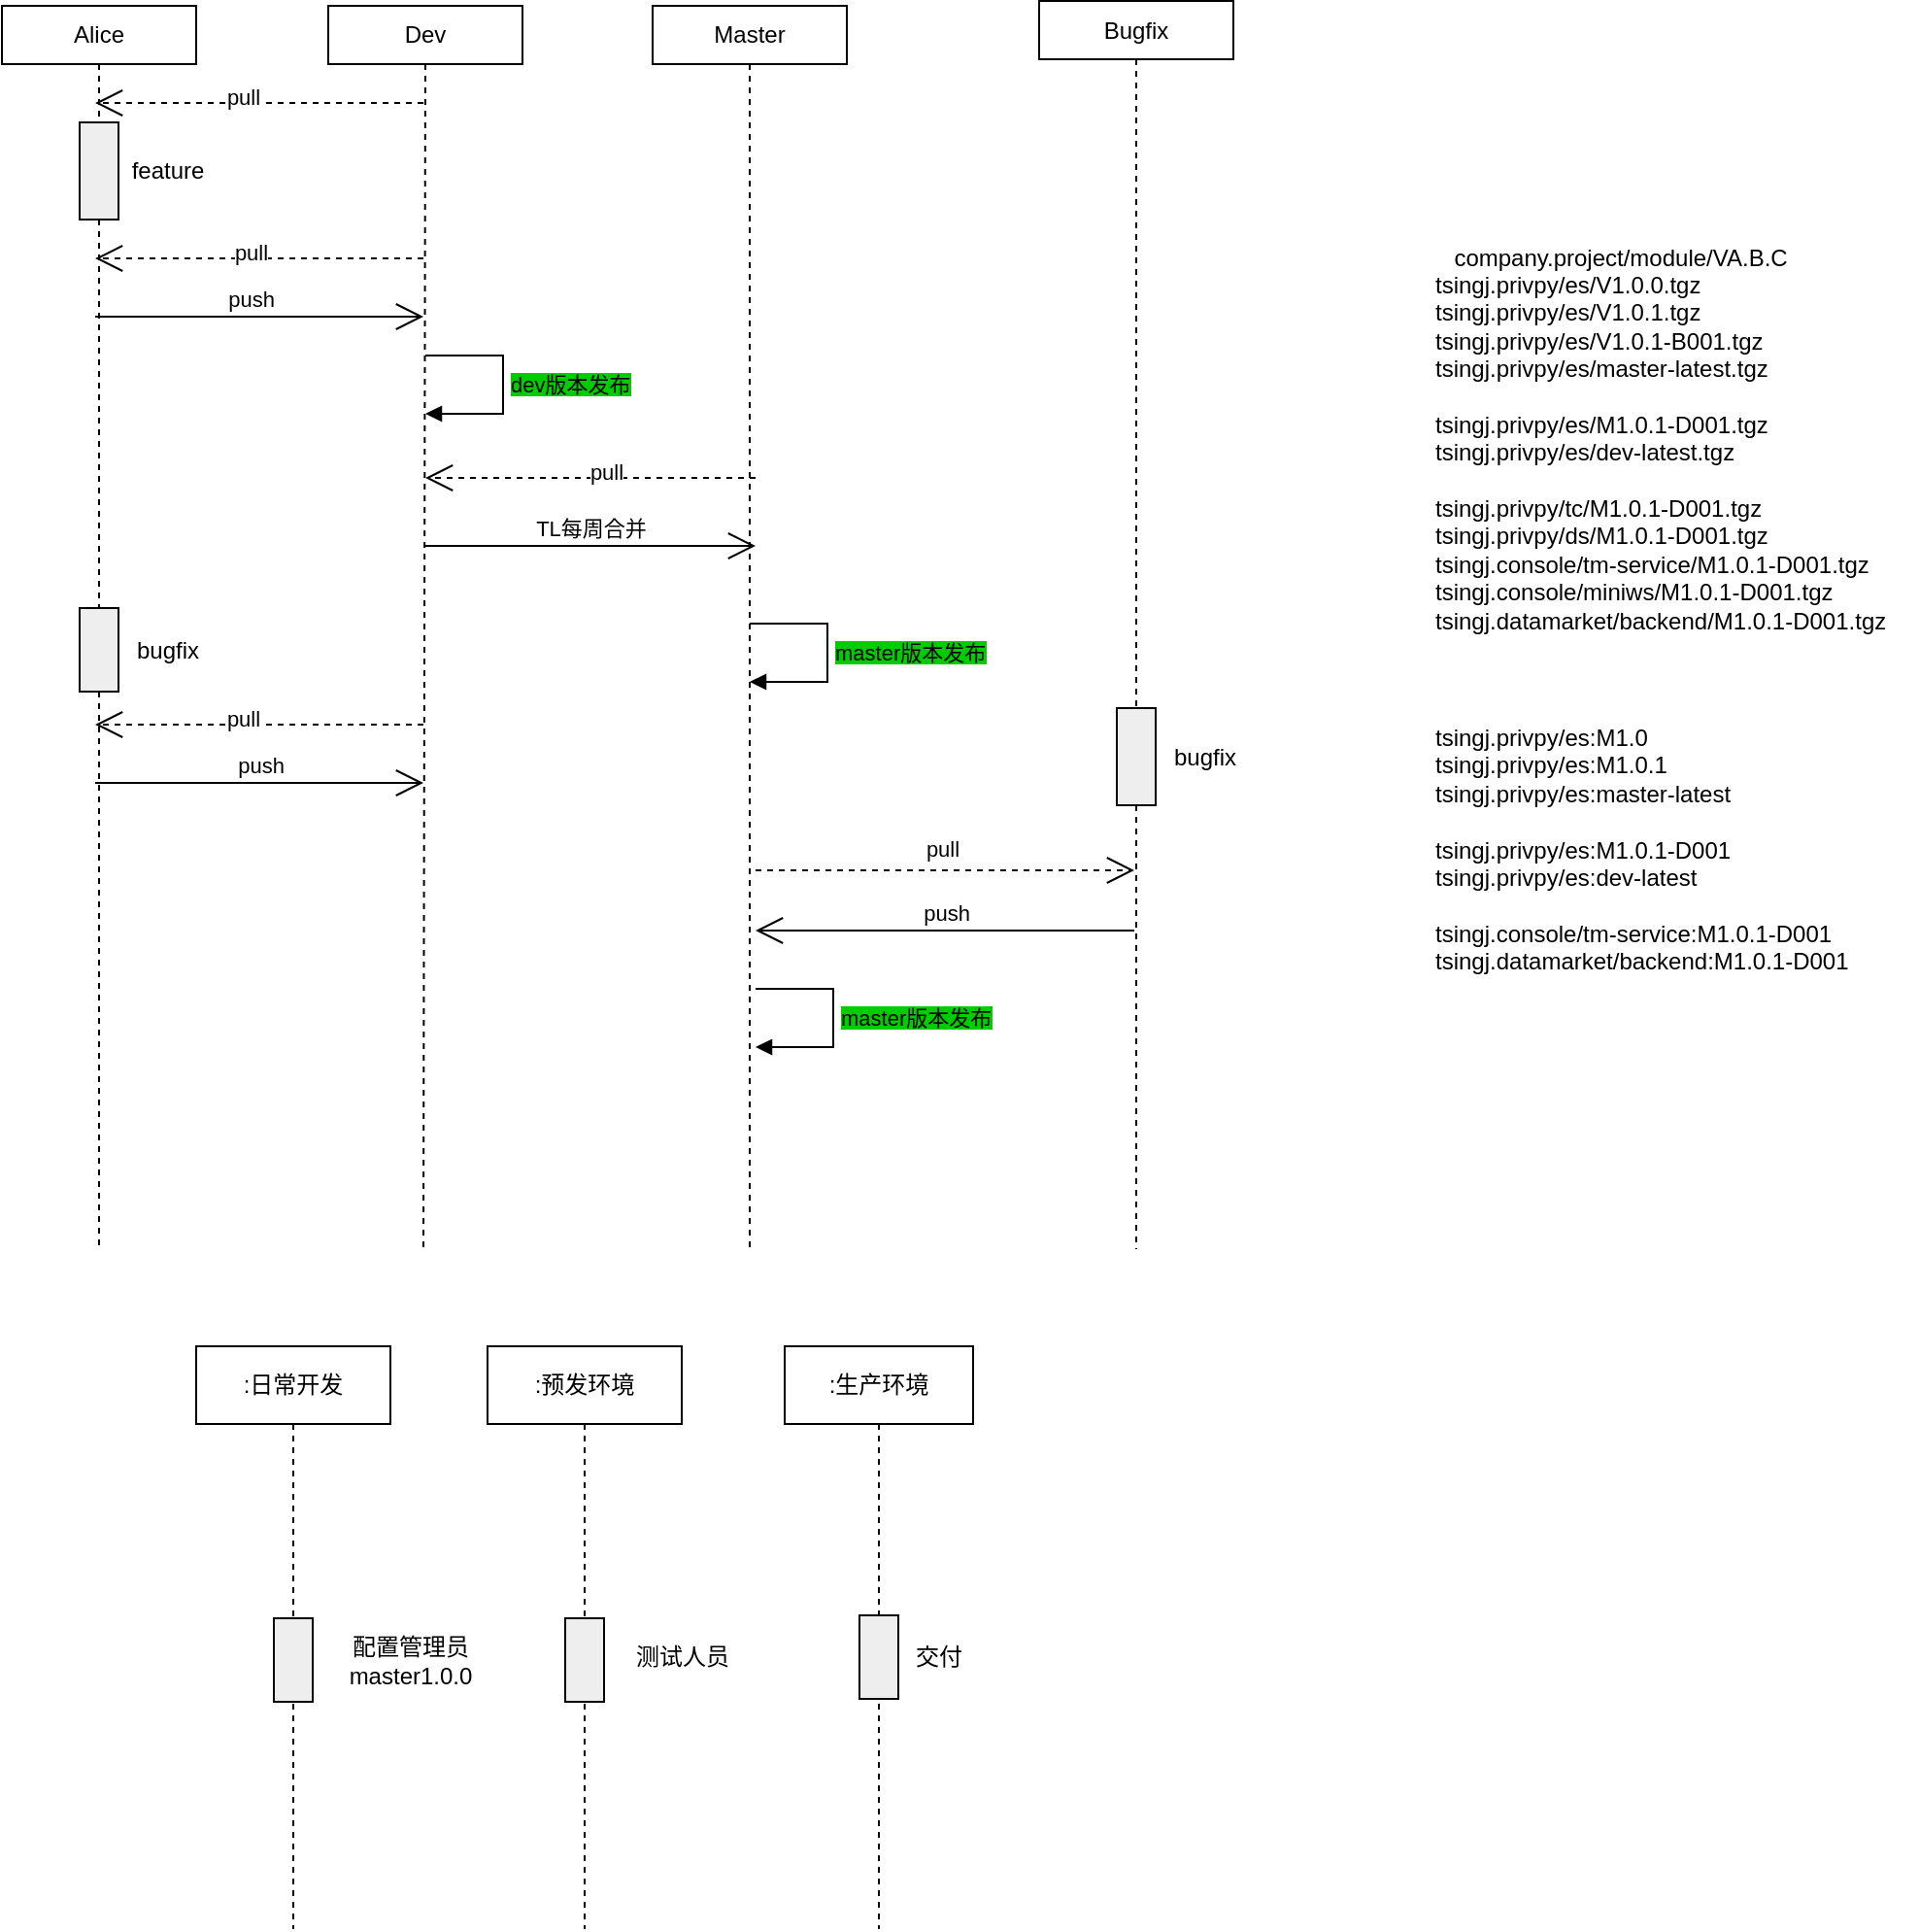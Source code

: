 <mxfile version="13.0.1" type="github">
  <diagram id="IDo3e-sVRfWPB8tgrpqy" name="Page-1">
    <mxGraphModel dx="710" dy="364" grid="1" gridSize="10" guides="1" tooltips="1" connect="1" arrows="1" fold="1" page="1" pageScale="1" pageWidth="827" pageHeight="1169" math="0" shadow="0">
      <root>
        <mxCell id="0" />
        <mxCell id="1" parent="0" />
        <mxCell id="VchNmsLGofExgvG7CdDW-4" value="Dev" style="shape=rect;html=1;whiteSpace=wrap;align=center;" parent="1" vertex="1">
          <mxGeometry x="440" y="240" width="100" height="30" as="geometry" />
        </mxCell>
        <mxCell id="VchNmsLGofExgvG7CdDW-5" value="Master" style="shape=rect;html=1;whiteSpace=wrap;align=center;" parent="1" vertex="1">
          <mxGeometry x="607" y="240" width="100" height="30" as="geometry" />
        </mxCell>
        <mxCell id="VchNmsLGofExgvG7CdDW-7" value="" style="edgeStyle=none;dashed=1;html=1;endArrow=none;exitX=0.5;exitY=1;exitDx=0;exitDy=0;" parent="1" source="VchNmsLGofExgvG7CdDW-5" edge="1">
          <mxGeometry relative="1" as="geometry">
            <mxPoint x="657" y="880" as="targetPoint" />
          </mxGeometry>
        </mxCell>
        <mxCell id="VchNmsLGofExgvG7CdDW-8" value="TL每周合并" style="edgeStyle=none;html=1;endArrow=open;verticalAlign=bottom;endSize=12;" parent="1" edge="1">
          <mxGeometry relative="1" as="geometry">
            <mxPoint x="490" y="518" as="sourcePoint" />
            <mxPoint x="660" y="518" as="targetPoint" />
          </mxGeometry>
        </mxCell>
        <mxCell id="VchNmsLGofExgvG7CdDW-10" value="" style="edgeStyle=none;html=1;endArrow=open;verticalAlign=bottom;endSize=12;endFill=1;dashed=1;" parent="1" edge="1">
          <mxGeometry relative="1" as="geometry">
            <mxPoint x="660" y="483" as="sourcePoint" />
            <mxPoint x="490" y="483" as="targetPoint" />
          </mxGeometry>
        </mxCell>
        <mxCell id="VchNmsLGofExgvG7CdDW-34" value="pull" style="edgeLabel;html=1;align=center;verticalAlign=middle;resizable=0;points=[];" parent="VchNmsLGofExgvG7CdDW-10" vertex="1" connectable="0">
          <mxGeometry x="0.107" y="-3" relative="1" as="geometry">
            <mxPoint x="17" as="offset" />
          </mxGeometry>
        </mxCell>
        <mxCell id="VchNmsLGofExgvG7CdDW-25" value="" style="shape=rect;html=1;fillColor=#eeeeee;" parent="1" vertex="1">
          <mxGeometry x="312" y="300" width="20" height="50" as="geometry" />
        </mxCell>
        <mxCell id="VchNmsLGofExgvG7CdDW-26" value="" style="edgeStyle=none;html=1;dashed=1;endArrow=none;exitX=0.5;exitY=1;exitDx=0;exitDy=0;" parent="1" source="VchNmsLGofExgvG7CdDW-48" target="VchNmsLGofExgvG7CdDW-25" edge="1">
          <mxGeometry relative="1" as="geometry">
            <mxPoint x="322" y="300" as="sourcePoint" />
          </mxGeometry>
        </mxCell>
        <mxCell id="VchNmsLGofExgvG7CdDW-27" value="" style="edgeStyle=none;html=1;dashed=1;endArrow=none;" parent="1" source="VchNmsLGofExgvG7CdDW-37" edge="1">
          <mxGeometry x="1" relative="1" as="geometry">
            <mxPoint x="322" y="880" as="targetPoint" />
          </mxGeometry>
        </mxCell>
        <mxCell id="VchNmsLGofExgvG7CdDW-29" value="" style="edgeStyle=none;dashed=1;html=1;endArrow=none;" parent="1" source="VchNmsLGofExgvG7CdDW-4" edge="1">
          <mxGeometry relative="1" as="geometry">
            <mxPoint x="489" y="880" as="targetPoint" />
            <mxPoint x="490" y="270" as="sourcePoint" />
          </mxGeometry>
        </mxCell>
        <mxCell id="VchNmsLGofExgvG7CdDW-39" value="company.project/module/VA.B.C" style="text;html=1;align=center;verticalAlign=middle;resizable=0;points=[];autosize=1;" parent="1" vertex="1">
          <mxGeometry x="1010" y="360" width="190" height="20" as="geometry" />
        </mxCell>
        <mxCell id="VchNmsLGofExgvG7CdDW-40" value="tsingj.privpy/es/V1.0.0.tgz&lt;br&gt;tsingj.privpy/es/V1.0.1.tgz&lt;br&gt;tsingj.privpy/es/V1.0.1-B001.tgz&lt;br&gt;tsingj.privpy/es/master-latest.tgz&lt;br&gt;&lt;br&gt;tsingj.privpy/es/M1.0.1-D001.tgz&lt;br&gt;tsingj.privpy/es/dev-latest.tgz&lt;br&gt;&lt;br&gt;tsingj.privpy/tc/M1.0.1-D001.tgz&lt;br&gt;tsingj.privpy/ds/M1.0.1-D001.tgz&lt;br&gt;tsingj.console/tm-service/M1.0.1-D001.tgz&lt;br&gt;tsingj.console/miniws/M1.0.1-D001.tgz&lt;br&gt;tsingj.datamarket/backend/M1.0.1-D001.tgz" style="text;html=1;align=left;verticalAlign=middle;resizable=0;points=[];autosize=1;" parent="1" vertex="1">
          <mxGeometry x="1008" y="375" width="250" height="190" as="geometry" />
        </mxCell>
        <mxCell id="VchNmsLGofExgvG7CdDW-41" value="bugfix" style="text;html=1;align=center;verticalAlign=middle;resizable=0;points=[];autosize=1;" parent="1" vertex="1">
          <mxGeometry x="332" y="561.5" width="50" height="20" as="geometry" />
        </mxCell>
        <mxCell id="VchNmsLGofExgvG7CdDW-47" value="feature" style="text;html=1;align=center;verticalAlign=middle;resizable=0;points=[];autosize=1;" parent="1" vertex="1">
          <mxGeometry x="332" y="315" width="50" height="20" as="geometry" />
        </mxCell>
        <mxCell id="VchNmsLGofExgvG7CdDW-48" value="Alice" style="shape=rect;html=1;whiteSpace=wrap;align=center;" parent="1" vertex="1">
          <mxGeometry x="272" y="240" width="100" height="30" as="geometry" />
        </mxCell>
        <mxCell id="VchNmsLGofExgvG7CdDW-49" value="" style="edgeStyle=none;html=1;endArrow=open;verticalAlign=bottom;endSize=12;endFill=1;dashed=1;" parent="1" edge="1">
          <mxGeometry relative="1" as="geometry">
            <mxPoint x="489" y="370" as="sourcePoint" />
            <mxPoint x="320" y="370" as="targetPoint" />
          </mxGeometry>
        </mxCell>
        <mxCell id="VchNmsLGofExgvG7CdDW-50" value="pull" style="edgeLabel;html=1;align=center;verticalAlign=middle;resizable=0;points=[];" parent="VchNmsLGofExgvG7CdDW-49" vertex="1" connectable="0">
          <mxGeometry x="0.107" y="-3" relative="1" as="geometry">
            <mxPoint x="4.33" as="offset" />
          </mxGeometry>
        </mxCell>
        <mxCell id="VchNmsLGofExgvG7CdDW-51" value="push" style="edgeStyle=none;html=1;endArrow=open;verticalAlign=bottom;endSize=12;" parent="1" edge="1">
          <mxGeometry x="-0.053" relative="1" as="geometry">
            <mxPoint x="320" y="400" as="sourcePoint" />
            <mxPoint x="489" y="400" as="targetPoint" />
            <mxPoint as="offset" />
          </mxGeometry>
        </mxCell>
        <mxCell id="VchNmsLGofExgvG7CdDW-55" value="Bugfix" style="shape=rect;html=1;whiteSpace=wrap;align=center;" parent="1" vertex="1">
          <mxGeometry x="806" y="237.5" width="100" height="30" as="geometry" />
        </mxCell>
        <mxCell id="VchNmsLGofExgvG7CdDW-56" value="" style="edgeStyle=none;dashed=1;html=1;endArrow=none;" parent="1" source="VchNmsLGofExgvG7CdDW-58" edge="1">
          <mxGeometry relative="1" as="geometry">
            <mxPoint x="856" y="880" as="targetPoint" />
            <mxPoint x="856" y="285.5" as="sourcePoint" />
          </mxGeometry>
        </mxCell>
        <mxCell id="VchNmsLGofExgvG7CdDW-57" value="bugfix" style="text;html=1;align=center;verticalAlign=middle;resizable=0;points=[];autosize=1;" parent="1" vertex="1">
          <mxGeometry x="866" y="616.5" width="50" height="20" as="geometry" />
        </mxCell>
        <mxCell id="VchNmsLGofExgvG7CdDW-58" value="" style="shape=rect;html=1;fillColor=#eeeeee;" parent="1" vertex="1">
          <mxGeometry x="846" y="601.5" width="20" height="50" as="geometry" />
        </mxCell>
        <mxCell id="VchNmsLGofExgvG7CdDW-59" value="" style="edgeStyle=none;dashed=1;html=1;endArrow=none;" parent="1" source="VchNmsLGofExgvG7CdDW-55" target="VchNmsLGofExgvG7CdDW-58" edge="1">
          <mxGeometry relative="1" as="geometry">
            <mxPoint x="856" y="807.5" as="targetPoint" />
            <mxPoint x="856" y="267.5" as="sourcePoint" />
          </mxGeometry>
        </mxCell>
        <mxCell id="VchNmsLGofExgvG7CdDW-60" value="" style="edgeStyle=none;html=1;endArrow=open;verticalAlign=bottom;endSize=12;endFill=1;dashed=1;" parent="1" edge="1">
          <mxGeometry relative="1" as="geometry">
            <mxPoint x="660" y="685" as="sourcePoint" />
            <mxPoint x="855" y="685" as="targetPoint" />
          </mxGeometry>
        </mxCell>
        <mxCell id="VchNmsLGofExgvG7CdDW-61" value="pull" style="edgeLabel;html=1;align=center;verticalAlign=middle;resizable=0;points=[];" parent="VchNmsLGofExgvG7CdDW-60" vertex="1" connectable="0">
          <mxGeometry x="0.107" y="-3" relative="1" as="geometry">
            <mxPoint x="-12.5" y="-14.5" as="offset" />
          </mxGeometry>
        </mxCell>
        <mxCell id="VchNmsLGofExgvG7CdDW-62" value="push" style="edgeStyle=none;html=1;endArrow=open;verticalAlign=bottom;endSize=12;" parent="1" edge="1">
          <mxGeometry relative="1" as="geometry">
            <mxPoint x="855" y="716" as="sourcePoint" />
            <mxPoint x="660" y="716" as="targetPoint" />
          </mxGeometry>
        </mxCell>
        <mxCell id="VchNmsLGofExgvG7CdDW-63" value="" style="edgeStyle=none;html=1;endArrow=open;verticalAlign=bottom;endSize=12;endFill=1;dashed=1;" parent="1" edge="1">
          <mxGeometry relative="1" as="geometry">
            <mxPoint x="489" y="290" as="sourcePoint" />
            <mxPoint x="320" y="290" as="targetPoint" />
          </mxGeometry>
        </mxCell>
        <mxCell id="VchNmsLGofExgvG7CdDW-64" value="pull" style="edgeLabel;html=1;align=center;verticalAlign=middle;resizable=0;points=[];" parent="VchNmsLGofExgvG7CdDW-63" vertex="1" connectable="0">
          <mxGeometry x="0.107" y="-3" relative="1" as="geometry">
            <mxPoint as="offset" />
          </mxGeometry>
        </mxCell>
        <mxCell id="VchNmsLGofExgvG7CdDW-37" value="" style="shape=rect;html=1;fillColor=#eeeeee;" parent="1" vertex="1">
          <mxGeometry x="312" y="550" width="20" height="43" as="geometry" />
        </mxCell>
        <mxCell id="VchNmsLGofExgvG7CdDW-65" value="" style="edgeStyle=none;html=1;dashed=1;endArrow=none;" parent="1" source="VchNmsLGofExgvG7CdDW-25" target="VchNmsLGofExgvG7CdDW-37" edge="1">
          <mxGeometry x="1" relative="1" as="geometry">
            <mxPoint x="322" y="650" as="targetPoint" />
            <mxPoint x="322" y="350" as="sourcePoint" />
          </mxGeometry>
        </mxCell>
        <mxCell id="VchNmsLGofExgvG7CdDW-70" value="" style="edgeStyle=none;html=1;endArrow=open;verticalAlign=bottom;endSize=12;endFill=1;dashed=1;" parent="1" edge="1">
          <mxGeometry relative="1" as="geometry">
            <mxPoint x="489" y="610" as="sourcePoint" />
            <mxPoint x="320" y="610" as="targetPoint" />
          </mxGeometry>
        </mxCell>
        <mxCell id="VchNmsLGofExgvG7CdDW-71" value="pull" style="edgeLabel;html=1;align=center;verticalAlign=middle;resizable=0;points=[];" parent="VchNmsLGofExgvG7CdDW-70" vertex="1" connectable="0">
          <mxGeometry x="0.107" y="-3" relative="1" as="geometry">
            <mxPoint as="offset" />
          </mxGeometry>
        </mxCell>
        <mxCell id="VchNmsLGofExgvG7CdDW-72" value="push" style="edgeStyle=none;html=1;endArrow=open;verticalAlign=bottom;endSize=12;" parent="1" edge="1">
          <mxGeometry relative="1" as="geometry">
            <mxPoint x="320" y="640" as="sourcePoint" />
            <mxPoint x="489" y="640" as="targetPoint" />
          </mxGeometry>
        </mxCell>
        <mxCell id="VchNmsLGofExgvG7CdDW-76" value="&lt;span style=&quot;background-color: rgb(0 , 204 , 0)&quot;&gt;master版本发布&lt;/span&gt;" style="edgeStyle=orthogonalEdgeStyle;html=1;align=left;spacingLeft=2;endArrow=block;rounded=0;" parent="1" edge="1">
          <mxGeometry relative="1" as="geometry">
            <mxPoint x="657" y="558" as="sourcePoint" />
            <Array as="points">
              <mxPoint x="697" y="558" />
              <mxPoint x="697" y="588" />
            </Array>
            <mxPoint x="657" y="588" as="targetPoint" />
          </mxGeometry>
        </mxCell>
        <mxCell id="VchNmsLGofExgvG7CdDW-78" value="&lt;span style=&quot;background-color: rgb(0 , 204 , 0)&quot;&gt;master版本发布&lt;br&gt;&lt;/span&gt;" style="edgeStyle=orthogonalEdgeStyle;html=1;align=left;spacingLeft=2;endArrow=block;rounded=0;" parent="1" edge="1">
          <mxGeometry relative="1" as="geometry">
            <mxPoint x="660" y="746" as="sourcePoint" />
            <Array as="points">
              <mxPoint x="700" y="746" />
              <mxPoint x="700" y="776" />
            </Array>
            <mxPoint x="660" y="776" as="targetPoint" />
          </mxGeometry>
        </mxCell>
        <mxCell id="VchNmsLGofExgvG7CdDW-81" value="&lt;span style=&quot;background-color: rgb(0 , 204 , 0)&quot;&gt;dev版本发布&lt;/span&gt;" style="edgeStyle=orthogonalEdgeStyle;html=1;align=left;spacingLeft=2;endArrow=block;rounded=0;fillColor=#00CC00;" parent="1" edge="1">
          <mxGeometry relative="1" as="geometry">
            <mxPoint x="490" y="420" as="sourcePoint" />
            <Array as="points">
              <mxPoint x="530" y="420" />
              <mxPoint x="530" y="450" />
            </Array>
            <mxPoint x="490" y="450" as="targetPoint" />
          </mxGeometry>
        </mxCell>
        <mxCell id="VchNmsLGofExgvG7CdDW-82" value="&lt;br&gt;tsingj.privpy/es:M1.0&lt;br&gt;tsingj.privpy/es:M1.0.1&lt;br&gt;tsingj.privpy/es:master-latest&lt;br&gt;&lt;br&gt;tsingj.privpy/es:M1.0.1-D001&lt;br&gt;tsingj.privpy/es:dev-latest&lt;br&gt;&lt;br&gt;tsingj.console/tm-service:M1.0.1-D001&lt;br&gt;tsingj.datamarket/backend:M1.0.1-D001" style="text;html=1;align=left;verticalAlign=middle;resizable=0;points=[];autosize=1;" parent="1" vertex="1">
          <mxGeometry x="1008" y="591.5" width="230" height="150" as="geometry" />
        </mxCell>
        <mxCell id="VchNmsLGofExgvG7CdDW-92" value=":日常开发" style="shape=umlLifeline;perimeter=lifelinePerimeter;whiteSpace=wrap;html=1;container=1;collapsible=0;recursiveResize=0;outlineConnect=0;" parent="1" vertex="1">
          <mxGeometry x="372" y="930" width="100" height="300" as="geometry" />
        </mxCell>
        <mxCell id="VchNmsLGofExgvG7CdDW-95" value="" style="shape=rect;html=1;fillColor=#eeeeee;" parent="VchNmsLGofExgvG7CdDW-92" vertex="1">
          <mxGeometry x="40" y="140" width="20" height="43" as="geometry" />
        </mxCell>
        <mxCell id="VchNmsLGofExgvG7CdDW-93" value=":预发环境" style="shape=umlLifeline;perimeter=lifelinePerimeter;whiteSpace=wrap;html=1;container=1;collapsible=0;recursiveResize=0;outlineConnect=0;" parent="1" vertex="1">
          <mxGeometry x="522" y="930" width="100" height="300" as="geometry" />
        </mxCell>
        <mxCell id="VchNmsLGofExgvG7CdDW-102" value="" style="shape=rect;html=1;fillColor=#eeeeee;" parent="VchNmsLGofExgvG7CdDW-93" vertex="1">
          <mxGeometry x="40" y="140" width="20" height="43" as="geometry" />
        </mxCell>
        <mxCell id="VchNmsLGofExgvG7CdDW-94" value=":生产环境" style="shape=umlLifeline;perimeter=lifelinePerimeter;whiteSpace=wrap;html=1;container=1;collapsible=0;recursiveResize=0;outlineConnect=0;" parent="1" vertex="1">
          <mxGeometry x="675" y="930" width="97" height="300" as="geometry" />
        </mxCell>
        <mxCell id="VchNmsLGofExgvG7CdDW-98" value="交付" style="text;html=1;align=center;verticalAlign=middle;resizable=0;points=[];autosize=1;" parent="VchNmsLGofExgvG7CdDW-94" vertex="1">
          <mxGeometry x="58.5" y="150" width="40" height="20" as="geometry" />
        </mxCell>
        <mxCell id="VchNmsLGofExgvG7CdDW-103" value="" style="shape=rect;html=1;fillColor=#eeeeee;" parent="VchNmsLGofExgvG7CdDW-94" vertex="1">
          <mxGeometry x="38.5" y="138.5" width="20" height="43" as="geometry" />
        </mxCell>
        <mxCell id="VchNmsLGofExgvG7CdDW-97" value="测试人员" style="text;html=1;align=center;verticalAlign=middle;resizable=0;points=[];autosize=1;" parent="1" vertex="1">
          <mxGeometry x="592" y="1080" width="60" height="20" as="geometry" />
        </mxCell>
        <mxCell id="VchNmsLGofExgvG7CdDW-96" value="配置管理员&lt;br&gt;master1.0.0" style="text;html=1;align=center;verticalAlign=middle;resizable=0;points=[];autosize=1;" parent="1" vertex="1">
          <mxGeometry x="442" y="1076.5" width="80" height="30" as="geometry" />
        </mxCell>
      </root>
    </mxGraphModel>
  </diagram>
</mxfile>
